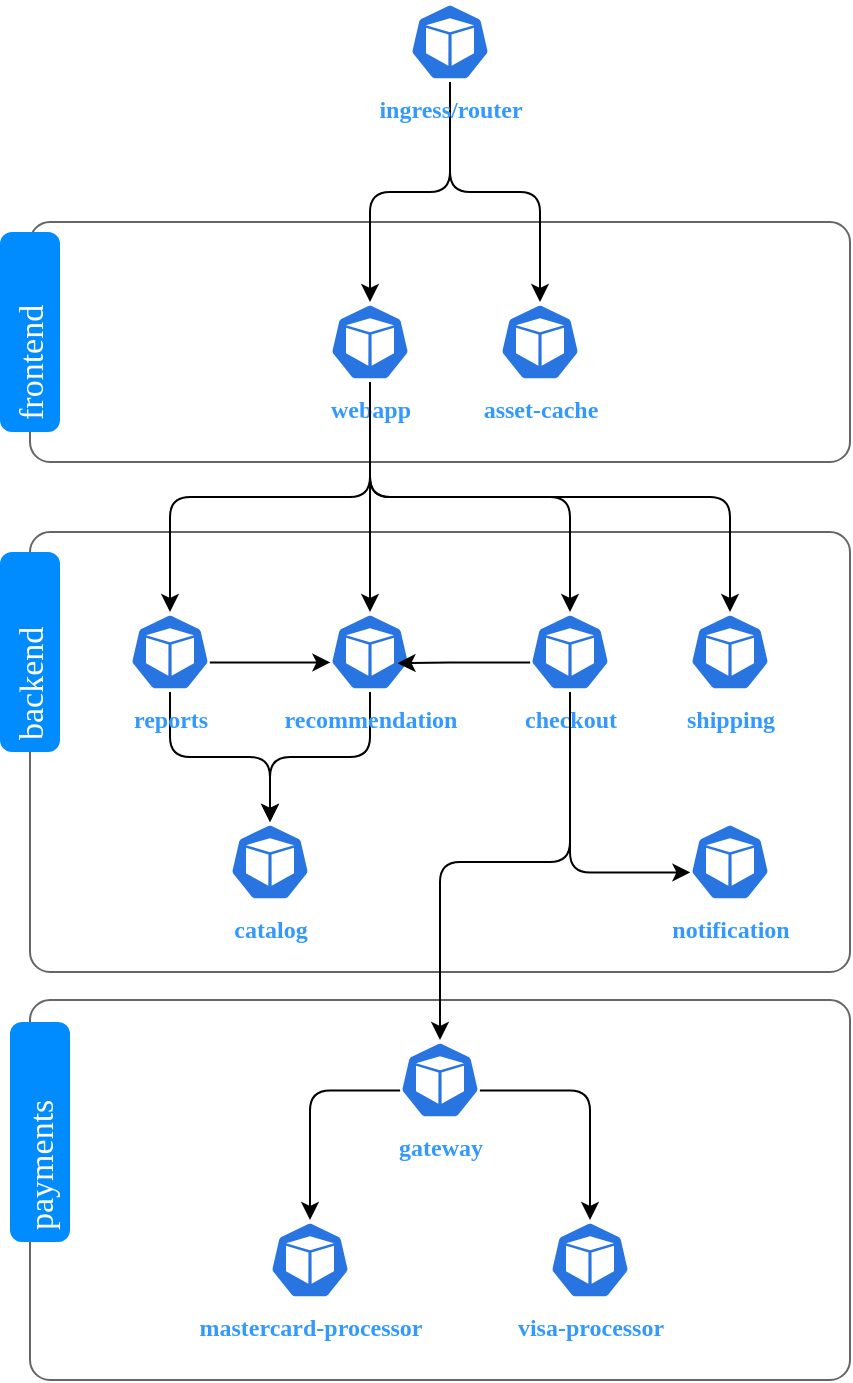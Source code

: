 <mxfile>
    <diagram id="PNkXPBb52pBTVxiZfFSJ" name="Diagram">
        <mxGraphModel dx="1148" dy="827" grid="0" gridSize="10" guides="1" tooltips="1" connect="1" arrows="1" fold="1" page="1" pageScale="1" pageWidth="850" pageHeight="1100" math="0" shadow="0">
            <root>
                <mxCell id="0"/>
                <mxCell id="1" parent="0"/>
                <mxCell id="do2bxZE1qeTSRWN-Dq1h-74" value="" style="shape=mxgraph.mockup.containers.marginRect;rectMarginTop=10;strokeColor=#666666;strokeWidth=1;dashed=0;rounded=1;arcSize=5;recursiveResize=0;fontFamily=Verdana;" vertex="1" parent="1">
                    <mxGeometry x="150" y="220" width="410" height="130" as="geometry"/>
                </mxCell>
                <mxCell id="do2bxZE1qeTSRWN-Dq1h-75" value="frontend" style="shape=rect;strokeColor=none;fillColor=#008cff;strokeWidth=1;dashed=0;rounded=1;arcSize=20;fontColor=#ffffff;fontSize=17;spacing=2;spacingTop=-2;align=left;autosize=1;spacingLeft=4;resizeWidth=0;resizeHeight=0;perimeter=none;fontFamily=Verdana;rotation=-90;" vertex="1" parent="do2bxZE1qeTSRWN-Dq1h-74">
                    <mxGeometry x="-50" y="50" width="100" height="30" as="geometry"/>
                </mxCell>
                <mxCell id="do2bxZE1qeTSRWN-Dq1h-76" value="&lt;font color=&quot;#3399ff&quot; face=&quot;Verdana&quot;&gt;&lt;b&gt;asset-cache&lt;/b&gt;&lt;/font&gt;" style="sketch=0;html=1;dashed=0;whitespace=wrap;fillColor=#2875E2;strokeColor=#ffffff;points=[[0.005,0.63,0],[0.1,0.2,0],[0.9,0.2,0],[0.5,0,0],[0.995,0.63,0],[0.72,0.99,0],[0.5,1,0],[0.28,0.99,0]];verticalLabelPosition=bottom;align=center;verticalAlign=top;shape=mxgraph.kubernetes.icon;prIcon=pod" vertex="1" parent="do2bxZE1qeTSRWN-Dq1h-74">
                    <mxGeometry x="235" y="50" width="40" height="40" as="geometry"/>
                </mxCell>
                <mxCell id="do2bxZE1qeTSRWN-Dq1h-77" value="&lt;font color=&quot;#3399ff&quot; face=&quot;Verdana&quot;&gt;&lt;b&gt;webapp&lt;/b&gt;&lt;/font&gt;" style="sketch=0;html=1;dashed=0;whitespace=wrap;fillColor=#2875E2;strokeColor=#ffffff;points=[[0.005,0.63,0],[0.1,0.2,0],[0.9,0.2,0],[0.5,0,0],[0.995,0.63,0],[0.72,0.99,0],[0.5,1,0],[0.28,0.99,0]];verticalLabelPosition=bottom;align=center;verticalAlign=top;shape=mxgraph.kubernetes.icon;prIcon=pod" vertex="1" parent="do2bxZE1qeTSRWN-Dq1h-74">
                    <mxGeometry x="150" y="50" width="40" height="40" as="geometry"/>
                </mxCell>
                <mxCell id="do2bxZE1qeTSRWN-Dq1h-80" value="" style="shape=mxgraph.mockup.containers.marginRect;rectMarginTop=10;strokeColor=#666666;strokeWidth=1;dashed=0;rounded=1;arcSize=5;recursiveResize=0;fontFamily=Verdana;" vertex="1" parent="1">
                    <mxGeometry x="150" y="375" width="410" height="230" as="geometry"/>
                </mxCell>
                <mxCell id="do2bxZE1qeTSRWN-Dq1h-81" value="backend" style="shape=rect;strokeColor=none;fillColor=#008cff;strokeWidth=1;dashed=0;rounded=1;arcSize=20;fontColor=#ffffff;fontSize=17;spacing=2;spacingTop=-2;align=left;autosize=1;spacingLeft=4;resizeWidth=0;resizeHeight=0;perimeter=none;fontFamily=Verdana;rotation=-90;" vertex="1" parent="do2bxZE1qeTSRWN-Dq1h-80">
                    <mxGeometry x="-50" y="55" width="100" height="30" as="geometry"/>
                </mxCell>
                <mxCell id="do2bxZE1qeTSRWN-Dq1h-92" style="edgeStyle=orthogonalEdgeStyle;html=1;exitX=0.5;exitY=1;exitDx=0;exitDy=0;exitPerimeter=0;entryX=0.5;entryY=0;entryDx=0;entryDy=0;entryPerimeter=0;fontFamily=Verdana;" edge="1" parent="do2bxZE1qeTSRWN-Dq1h-80" source="do2bxZE1qeTSRWN-Dq1h-82" target="do2bxZE1qeTSRWN-Dq1h-90">
                    <mxGeometry relative="1" as="geometry"/>
                </mxCell>
                <mxCell id="do2bxZE1qeTSRWN-Dq1h-82" value="&lt;font color=&quot;#3399ff&quot; face=&quot;Verdana&quot;&gt;&lt;b&gt;recommendation&lt;/b&gt;&lt;/font&gt;" style="sketch=0;html=1;dashed=0;whitespace=wrap;fillColor=#2875E2;strokeColor=#ffffff;points=[[0.005,0.63,0],[0.1,0.2,0],[0.9,0.2,0],[0.5,0,0],[0.995,0.63,0],[0.72,0.99,0],[0.5,1,0],[0.28,0.99,0]];verticalLabelPosition=bottom;align=center;verticalAlign=top;shape=mxgraph.kubernetes.icon;prIcon=pod" vertex="1" parent="do2bxZE1qeTSRWN-Dq1h-80">
                    <mxGeometry x="150" y="50" width="40" height="40" as="geometry"/>
                </mxCell>
                <mxCell id="do2bxZE1qeTSRWN-Dq1h-93" style="edgeStyle=orthogonalEdgeStyle;html=1;exitX=0.5;exitY=1;exitDx=0;exitDy=0;exitPerimeter=0;entryX=0.5;entryY=0;entryDx=0;entryDy=0;entryPerimeter=0;fontFamily=Verdana;" edge="1" parent="do2bxZE1qeTSRWN-Dq1h-80" source="do2bxZE1qeTSRWN-Dq1h-83" target="do2bxZE1qeTSRWN-Dq1h-90">
                    <mxGeometry relative="1" as="geometry"/>
                </mxCell>
                <mxCell id="do2bxZE1qeTSRWN-Dq1h-94" style="edgeStyle=orthogonalEdgeStyle;html=1;exitX=0.995;exitY=0.63;exitDx=0;exitDy=0;exitPerimeter=0;entryX=0.005;entryY=0.63;entryDx=0;entryDy=0;entryPerimeter=0;fontFamily=Verdana;" edge="1" parent="do2bxZE1qeTSRWN-Dq1h-80" source="do2bxZE1qeTSRWN-Dq1h-83" target="do2bxZE1qeTSRWN-Dq1h-82">
                    <mxGeometry relative="1" as="geometry"/>
                </mxCell>
                <mxCell id="do2bxZE1qeTSRWN-Dq1h-83" value="&lt;font color=&quot;#3399ff&quot; face=&quot;Verdana&quot;&gt;&lt;b style=&quot;&quot;&gt;reports&lt;/b&gt;&lt;/font&gt;" style="sketch=0;html=1;dashed=0;whitespace=wrap;fillColor=#2875E2;strokeColor=#ffffff;points=[[0.005,0.63,0],[0.1,0.2,0],[0.9,0.2,0],[0.5,0,0],[0.995,0.63,0],[0.72,0.99,0],[0.5,1,0],[0.28,0.99,0]];verticalLabelPosition=bottom;align=center;verticalAlign=top;shape=mxgraph.kubernetes.icon;prIcon=pod" vertex="1" parent="do2bxZE1qeTSRWN-Dq1h-80">
                    <mxGeometry x="50" y="50" width="40" height="40" as="geometry"/>
                </mxCell>
                <mxCell id="do2bxZE1qeTSRWN-Dq1h-95" style="edgeStyle=orthogonalEdgeStyle;html=1;exitX=0.005;exitY=0.63;exitDx=0;exitDy=0;exitPerimeter=0;entryX=0.844;entryY=0.64;entryDx=0;entryDy=0;entryPerimeter=0;fontFamily=Verdana;" edge="1" parent="do2bxZE1qeTSRWN-Dq1h-80" source="do2bxZE1qeTSRWN-Dq1h-88" target="do2bxZE1qeTSRWN-Dq1h-82">
                    <mxGeometry relative="1" as="geometry"/>
                </mxCell>
                <mxCell id="hbdXSYhLayIV_QR7Z_-B-36" style="edgeStyle=orthogonalEdgeStyle;html=1;exitX=0.5;exitY=1;exitDx=0;exitDy=0;exitPerimeter=0;entryX=0.005;entryY=0.63;entryDx=0;entryDy=0;entryPerimeter=0;fontFamily=Verdana;fontColor=#3399FF;" edge="1" parent="do2bxZE1qeTSRWN-Dq1h-80" source="do2bxZE1qeTSRWN-Dq1h-88" target="do2bxZE1qeTSRWN-Dq1h-91">
                    <mxGeometry relative="1" as="geometry"/>
                </mxCell>
                <mxCell id="do2bxZE1qeTSRWN-Dq1h-88" value="&lt;font color=&quot;#3399ff&quot; face=&quot;Verdana&quot;&gt;&lt;b&gt;checkout&lt;/b&gt;&lt;/font&gt;" style="sketch=0;html=1;dashed=0;whitespace=wrap;fillColor=#2875E2;strokeColor=#ffffff;points=[[0.005,0.63,0],[0.1,0.2,0],[0.9,0.2,0],[0.5,0,0],[0.995,0.63,0],[0.72,0.99,0],[0.5,1,0],[0.28,0.99,0]];verticalLabelPosition=bottom;align=center;verticalAlign=top;shape=mxgraph.kubernetes.icon;prIcon=pod" vertex="1" parent="do2bxZE1qeTSRWN-Dq1h-80">
                    <mxGeometry x="250" y="50" width="40" height="40" as="geometry"/>
                </mxCell>
                <mxCell id="do2bxZE1qeTSRWN-Dq1h-89" value="&lt;font color=&quot;#3399ff&quot; face=&quot;Verdana&quot;&gt;&lt;b&gt;shipping&lt;/b&gt;&lt;/font&gt;" style="sketch=0;html=1;dashed=0;whitespace=wrap;fillColor=#2875E2;strokeColor=#ffffff;points=[[0.005,0.63,0],[0.1,0.2,0],[0.9,0.2,0],[0.5,0,0],[0.995,0.63,0],[0.72,0.99,0],[0.5,1,0],[0.28,0.99,0]];verticalLabelPosition=bottom;align=center;verticalAlign=top;shape=mxgraph.kubernetes.icon;prIcon=pod" vertex="1" parent="do2bxZE1qeTSRWN-Dq1h-80">
                    <mxGeometry x="330" y="50" width="40" height="40" as="geometry"/>
                </mxCell>
                <mxCell id="do2bxZE1qeTSRWN-Dq1h-90" value="&lt;font color=&quot;#3399ff&quot; face=&quot;Verdana&quot;&gt;&lt;b&gt;catalog&lt;/b&gt;&lt;/font&gt;" style="sketch=0;html=1;dashed=0;whitespace=wrap;fillColor=#2875E2;strokeColor=#ffffff;points=[[0.005,0.63,0],[0.1,0.2,0],[0.9,0.2,0],[0.5,0,0],[0.995,0.63,0],[0.72,0.99,0],[0.5,1,0],[0.28,0.99,0]];verticalLabelPosition=bottom;align=center;verticalAlign=top;shape=mxgraph.kubernetes.icon;prIcon=pod" vertex="1" parent="do2bxZE1qeTSRWN-Dq1h-80">
                    <mxGeometry x="100" y="155" width="40" height="40" as="geometry"/>
                </mxCell>
                <mxCell id="do2bxZE1qeTSRWN-Dq1h-91" value="&lt;font color=&quot;#3399ff&quot; face=&quot;Verdana&quot;&gt;&lt;b&gt;notification&lt;/b&gt;&lt;/font&gt;" style="sketch=0;html=1;dashed=0;whitespace=wrap;fillColor=#2875E2;strokeColor=#ffffff;points=[[0.005,0.63,0],[0.1,0.2,0],[0.9,0.2,0],[0.5,0,0],[0.995,0.63,0],[0.72,0.99,0],[0.5,1,0],[0.28,0.99,0]];verticalLabelPosition=bottom;align=center;verticalAlign=top;shape=mxgraph.kubernetes.icon;prIcon=pod" vertex="1" parent="do2bxZE1qeTSRWN-Dq1h-80">
                    <mxGeometry x="330" y="155" width="40" height="40" as="geometry"/>
                </mxCell>
                <mxCell id="do2bxZE1qeTSRWN-Dq1h-97" value="" style="shape=mxgraph.mockup.containers.marginRect;rectMarginTop=10;strokeColor=#666666;strokeWidth=1;dashed=0;rounded=1;arcSize=5;recursiveResize=0;fontFamily=Verdana;" vertex="1" parent="1">
                    <mxGeometry x="150" y="609" width="410" height="200" as="geometry"/>
                </mxCell>
                <mxCell id="do2bxZE1qeTSRWN-Dq1h-100" value="&lt;font color=&quot;#3399ff&quot; face=&quot;Verdana&quot;&gt;&lt;b&gt;visa-processor&lt;/b&gt;&lt;/font&gt;" style="sketch=0;html=1;dashed=0;whitespace=wrap;fillColor=#2875E2;strokeColor=#ffffff;points=[[0.005,0.63,0],[0.1,0.2,0],[0.9,0.2,0],[0.5,0,0],[0.995,0.63,0],[0.72,0.99,0],[0.5,1,0],[0.28,0.99,0]];verticalLabelPosition=bottom;align=center;verticalAlign=top;shape=mxgraph.kubernetes.icon;prIcon=pod" vertex="1" parent="do2bxZE1qeTSRWN-Dq1h-97">
                    <mxGeometry x="260" y="120" width="40" height="40" as="geometry"/>
                </mxCell>
                <mxCell id="do2bxZE1qeTSRWN-Dq1h-102" style="edgeStyle=orthogonalEdgeStyle;html=1;exitX=0.995;exitY=0.63;exitDx=0;exitDy=0;exitPerimeter=0;entryX=0.5;entryY=0;entryDx=0;entryDy=0;entryPerimeter=0;fontFamily=Verdana;" edge="1" parent="do2bxZE1qeTSRWN-Dq1h-97" source="do2bxZE1qeTSRWN-Dq1h-103" target="do2bxZE1qeTSRWN-Dq1h-100">
                    <mxGeometry relative="1" as="geometry"/>
                </mxCell>
                <mxCell id="do2bxZE1qeTSRWN-Dq1h-110" style="edgeStyle=orthogonalEdgeStyle;html=1;exitX=0.005;exitY=0.63;exitDx=0;exitDy=0;exitPerimeter=0;entryX=0.5;entryY=0;entryDx=0;entryDy=0;entryPerimeter=0;fontFamily=Verdana;" edge="1" parent="do2bxZE1qeTSRWN-Dq1h-97" source="do2bxZE1qeTSRWN-Dq1h-103" target="do2bxZE1qeTSRWN-Dq1h-106">
                    <mxGeometry relative="1" as="geometry"/>
                </mxCell>
                <mxCell id="do2bxZE1qeTSRWN-Dq1h-103" value="&lt;font color=&quot;#3399ff&quot; face=&quot;Verdana&quot;&gt;&lt;b&gt;gateway&lt;/b&gt;&lt;/font&gt;" style="sketch=0;html=1;dashed=0;whitespace=wrap;fillColor=#2875E2;strokeColor=#ffffff;points=[[0.005,0.63,0],[0.1,0.2,0],[0.9,0.2,0],[0.5,0,0],[0.995,0.63,0],[0.72,0.99,0],[0.5,1,0],[0.28,0.99,0]];verticalLabelPosition=bottom;align=center;verticalAlign=top;shape=mxgraph.kubernetes.icon;prIcon=pod" vertex="1" parent="do2bxZE1qeTSRWN-Dq1h-97">
                    <mxGeometry x="185" y="30" width="40" height="40" as="geometry"/>
                </mxCell>
                <mxCell id="do2bxZE1qeTSRWN-Dq1h-106" value="&lt;font color=&quot;#3399ff&quot; face=&quot;Verdana&quot;&gt;&lt;b&gt;mastercard-processor&lt;/b&gt;&lt;/font&gt;" style="sketch=0;html=1;dashed=0;whitespace=wrap;fillColor=#2875E2;strokeColor=#ffffff;points=[[0.005,0.63,0],[0.1,0.2,0],[0.9,0.2,0],[0.5,0,0],[0.995,0.63,0],[0.72,0.99,0],[0.5,1,0],[0.28,0.99,0]];verticalLabelPosition=bottom;align=center;verticalAlign=top;shape=mxgraph.kubernetes.icon;prIcon=pod" vertex="1" parent="do2bxZE1qeTSRWN-Dq1h-97">
                    <mxGeometry x="120" y="120" width="40" height="40" as="geometry"/>
                </mxCell>
                <mxCell id="do2bxZE1qeTSRWN-Dq1h-98" value="payments" style="shape=rect;strokeColor=none;fillColor=#008cff;strokeWidth=1;dashed=0;rounded=1;arcSize=20;fontColor=#ffffff;fontSize=17;spacing=2;spacingTop=-2;align=left;autosize=1;spacingLeft=4;resizeWidth=0;resizeHeight=0;perimeter=none;fontFamily=Verdana;rotation=-90;" vertex="1" parent="do2bxZE1qeTSRWN-Dq1h-97">
                    <mxGeometry x="-50" y="61" width="110" height="30" as="geometry"/>
                </mxCell>
                <mxCell id="do2bxZE1qeTSRWN-Dq1h-111" style="edgeStyle=orthogonalEdgeStyle;html=1;exitX=0.5;exitY=1;exitDx=0;exitDy=0;exitPerimeter=0;entryX=0.5;entryY=0;entryDx=0;entryDy=0;entryPerimeter=0;fontFamily=Verdana;" edge="1" parent="1" source="do2bxZE1qeTSRWN-Dq1h-88" target="do2bxZE1qeTSRWN-Dq1h-103">
                    <mxGeometry relative="1" as="geometry">
                        <Array as="points">
                            <mxPoint x="420" y="550"/>
                            <mxPoint x="355" y="550"/>
                        </Array>
                    </mxGeometry>
                </mxCell>
                <mxCell id="30" style="edgeStyle=orthogonalEdgeStyle;html=1;exitX=0.5;exitY=1;exitDx=0;exitDy=0;entryX=0.5;entryY=0;entryDx=0;entryDy=0;exitPerimeter=0;entryPerimeter=0;" parent="1" source="do2bxZE1qeTSRWN-Dq1h-77" target="do2bxZE1qeTSRWN-Dq1h-83" edge="1">
                    <mxGeometry relative="1" as="geometry">
                        <mxPoint x="330" y="220" as="sourcePoint"/>
                        <mxPoint x="173.396" y="378.571" as="targetPoint"/>
                    </mxGeometry>
                </mxCell>
                <mxCell id="31" style="edgeStyle=orthogonalEdgeStyle;html=1;exitX=0.5;exitY=1;exitDx=0;exitDy=0;exitPerimeter=0;entryX=0.5;entryY=0;entryDx=0;entryDy=0;entryPerimeter=0;" parent="1" source="do2bxZE1qeTSRWN-Dq1h-77" target="do2bxZE1qeTSRWN-Dq1h-88" edge="1">
                    <mxGeometry relative="1" as="geometry">
                        <mxPoint x="330" y="220" as="sourcePoint"/>
                        <mxPoint x="428.5" y="378.571" as="targetPoint"/>
                    </mxGeometry>
                </mxCell>
                <mxCell id="32" style="edgeStyle=orthogonalEdgeStyle;html=1;exitX=0.5;exitY=1;exitDx=0;exitDy=0;entryX=0.5;entryY=0;entryDx=0;entryDy=0;exitPerimeter=0;entryPerimeter=0;" parent="1" source="do2bxZE1qeTSRWN-Dq1h-77" target="do2bxZE1qeTSRWN-Dq1h-89" edge="1">
                    <mxGeometry relative="1" as="geometry">
                        <mxPoint x="330" y="220" as="sourcePoint"/>
                        <mxPoint x="541.321" y="378.571" as="targetPoint"/>
                    </mxGeometry>
                </mxCell>
                <mxCell id="33" style="edgeStyle=orthogonalEdgeStyle;html=1;exitX=0.5;exitY=1;exitDx=0;exitDy=0;exitPerimeter=0;entryX=0.5;entryY=0;entryDx=0;entryDy=0;entryPerimeter=0;" parent="1" source="do2bxZE1qeTSRWN-Dq1h-77" target="do2bxZE1qeTSRWN-Dq1h-82" edge="1">
                    <mxGeometry relative="1" as="geometry">
                        <mxPoint x="330" y="220" as="sourcePoint"/>
                        <mxPoint x="301" y="378.571" as="targetPoint"/>
                    </mxGeometry>
                </mxCell>
                <mxCell id="hbdXSYhLayIV_QR7Z_-B-42" style="edgeStyle=orthogonalEdgeStyle;html=1;exitX=0.5;exitY=1;exitDx=0;exitDy=0;exitPerimeter=0;entryX=0.5;entryY=0;entryDx=0;entryDy=0;entryPerimeter=0;fontFamily=Verdana;fontColor=#3399FF;" edge="1" parent="1" source="hbdXSYhLayIV_QR7Z_-B-40" target="do2bxZE1qeTSRWN-Dq1h-77">
                    <mxGeometry relative="1" as="geometry"/>
                </mxCell>
                <mxCell id="hbdXSYhLayIV_QR7Z_-B-43" style="edgeStyle=orthogonalEdgeStyle;html=1;exitX=0.5;exitY=1;exitDx=0;exitDy=0;exitPerimeter=0;entryX=0.5;entryY=0;entryDx=0;entryDy=0;entryPerimeter=0;fontFamily=Verdana;fontColor=#3399FF;" edge="1" parent="1" source="hbdXSYhLayIV_QR7Z_-B-40" target="do2bxZE1qeTSRWN-Dq1h-76">
                    <mxGeometry relative="1" as="geometry"/>
                </mxCell>
                <mxCell id="hbdXSYhLayIV_QR7Z_-B-40" value="&lt;font color=&quot;#3399ff&quot; face=&quot;Verdana&quot;&gt;&lt;b&gt;ingress/router&lt;br&gt;&lt;br&gt;&lt;/b&gt;&lt;/font&gt;" style="sketch=0;html=1;dashed=0;whitespace=wrap;fillColor=#2875E2;strokeColor=#ffffff;points=[[0.005,0.63,0],[0.1,0.2,0],[0.9,0.2,0],[0.5,0,0],[0.995,0.63,0],[0.72,0.99,0],[0.5,1,0],[0.28,0.99,0]];verticalLabelPosition=bottom;align=center;verticalAlign=top;shape=mxgraph.kubernetes.icon;prIcon=pod" vertex="1" parent="1">
                    <mxGeometry x="340" y="120" width="40" height="40" as="geometry"/>
                </mxCell>
            </root>
        </mxGraphModel>
    </diagram>
    <diagram name="Attack" id="49juMJdaohY4jYYxixB_">
        <mxGraphModel dx="1148" dy="827" grid="0" gridSize="10" guides="1" tooltips="1" connect="1" arrows="1" fold="1" page="1" pageScale="1" pageWidth="850" pageHeight="1100" math="0" shadow="0">
            <root>
                <mxCell id="VF3BPQyn1zfr3TQ6PGoT-0"/>
                <mxCell id="VF3BPQyn1zfr3TQ6PGoT-1" parent="VF3BPQyn1zfr3TQ6PGoT-0"/>
                <mxCell id="VF3BPQyn1zfr3TQ6PGoT-2" value="" style="shape=mxgraph.mockup.containers.marginRect;rectMarginTop=10;strokeColor=#666666;strokeWidth=1;dashed=0;rounded=1;arcSize=5;recursiveResize=0;fontFamily=Verdana;" vertex="1" parent="VF3BPQyn1zfr3TQ6PGoT-1">
                    <mxGeometry x="150" y="220" width="410" height="130" as="geometry"/>
                </mxCell>
                <mxCell id="VF3BPQyn1zfr3TQ6PGoT-3" value="frontend" style="shape=rect;strokeColor=none;fillColor=#008cff;strokeWidth=1;dashed=0;rounded=1;arcSize=20;fontColor=#ffffff;fontSize=17;spacing=2;spacingTop=-2;align=left;autosize=1;spacingLeft=4;resizeWidth=0;resizeHeight=0;perimeter=none;fontFamily=Verdana;rotation=-90;" vertex="1" parent="VF3BPQyn1zfr3TQ6PGoT-2">
                    <mxGeometry x="-50" y="50" width="100" height="30" as="geometry"/>
                </mxCell>
                <mxCell id="VF3BPQyn1zfr3TQ6PGoT-4" value="&lt;font color=&quot;#3399ff&quot; face=&quot;Verdana&quot;&gt;&lt;b&gt;asset-cache&lt;/b&gt;&lt;/font&gt;" style="sketch=0;html=1;dashed=0;whitespace=wrap;fillColor=#2875E2;strokeColor=#ffffff;points=[[0.005,0.63,0],[0.1,0.2,0],[0.9,0.2,0],[0.5,0,0],[0.995,0.63,0],[0.72,0.99,0],[0.5,1,0],[0.28,0.99,0]];verticalLabelPosition=bottom;align=center;verticalAlign=top;shape=mxgraph.kubernetes.icon;prIcon=pod" vertex="1" parent="VF3BPQyn1zfr3TQ6PGoT-2">
                    <mxGeometry x="235" y="50" width="40" height="40" as="geometry"/>
                </mxCell>
                <mxCell id="VF3BPQyn1zfr3TQ6PGoT-5" value="&lt;font color=&quot;#3399ff&quot; face=&quot;Verdana&quot;&gt;&lt;b&gt;webapp&lt;/b&gt;&lt;/font&gt;" style="sketch=0;html=1;dashed=0;whitespace=wrap;fillColor=#2875E2;strokeColor=#ffffff;points=[[0.005,0.63,0],[0.1,0.2,0],[0.9,0.2,0],[0.5,0,0],[0.995,0.63,0],[0.72,0.99,0],[0.5,1,0],[0.28,0.99,0]];verticalLabelPosition=bottom;align=center;verticalAlign=top;shape=mxgraph.kubernetes.icon;prIcon=pod" vertex="1" parent="VF3BPQyn1zfr3TQ6PGoT-2">
                    <mxGeometry x="150" y="50" width="40" height="40" as="geometry"/>
                </mxCell>
                <mxCell id="VF3BPQyn1zfr3TQ6PGoT-6" value="" style="shape=mxgraph.mockup.containers.marginRect;rectMarginTop=10;strokeColor=#666666;strokeWidth=1;dashed=0;rounded=1;arcSize=5;recursiveResize=0;fontFamily=Verdana;" vertex="1" parent="VF3BPQyn1zfr3TQ6PGoT-1">
                    <mxGeometry x="150" y="375" width="410" height="230" as="geometry"/>
                </mxCell>
                <mxCell id="VF3BPQyn1zfr3TQ6PGoT-7" value="backend" style="shape=rect;strokeColor=none;fillColor=#008cff;strokeWidth=1;dashed=0;rounded=1;arcSize=20;fontColor=#ffffff;fontSize=17;spacing=2;spacingTop=-2;align=left;autosize=1;spacingLeft=4;resizeWidth=0;resizeHeight=0;perimeter=none;fontFamily=Verdana;rotation=-90;" vertex="1" parent="VF3BPQyn1zfr3TQ6PGoT-6">
                    <mxGeometry x="-50" y="55" width="100" height="30" as="geometry"/>
                </mxCell>
                <mxCell id="VF3BPQyn1zfr3TQ6PGoT-8" style="edgeStyle=orthogonalEdgeStyle;html=1;exitX=0.5;exitY=1;exitDx=0;exitDy=0;exitPerimeter=0;entryX=0.5;entryY=0;entryDx=0;entryDy=0;entryPerimeter=0;fontFamily=Verdana;" edge="1" parent="VF3BPQyn1zfr3TQ6PGoT-6" source="VF3BPQyn1zfr3TQ6PGoT-9" target="VF3BPQyn1zfr3TQ6PGoT-17">
                    <mxGeometry relative="1" as="geometry"/>
                </mxCell>
                <mxCell id="VF3BPQyn1zfr3TQ6PGoT-9" value="&lt;font color=&quot;#3399ff&quot; face=&quot;Verdana&quot;&gt;&lt;b&gt;recommendation&lt;/b&gt;&lt;/font&gt;" style="sketch=0;html=1;dashed=0;whitespace=wrap;fillColor=#2875E2;strokeColor=#ffffff;points=[[0.005,0.63,0],[0.1,0.2,0],[0.9,0.2,0],[0.5,0,0],[0.995,0.63,0],[0.72,0.99,0],[0.5,1,0],[0.28,0.99,0]];verticalLabelPosition=bottom;align=center;verticalAlign=top;shape=mxgraph.kubernetes.icon;prIcon=pod" vertex="1" parent="VF3BPQyn1zfr3TQ6PGoT-6">
                    <mxGeometry x="150" y="50" width="40" height="40" as="geometry"/>
                </mxCell>
                <mxCell id="VF3BPQyn1zfr3TQ6PGoT-10" style="edgeStyle=orthogonalEdgeStyle;html=1;exitX=0.5;exitY=1;exitDx=0;exitDy=0;exitPerimeter=0;entryX=0.5;entryY=0;entryDx=0;entryDy=0;entryPerimeter=0;fontFamily=Verdana;" edge="1" parent="VF3BPQyn1zfr3TQ6PGoT-6" source="VF3BPQyn1zfr3TQ6PGoT-12" target="VF3BPQyn1zfr3TQ6PGoT-17">
                    <mxGeometry relative="1" as="geometry"/>
                </mxCell>
                <mxCell id="VF3BPQyn1zfr3TQ6PGoT-11" style="edgeStyle=orthogonalEdgeStyle;html=1;exitX=0.995;exitY=0.63;exitDx=0;exitDy=0;exitPerimeter=0;entryX=0.005;entryY=0.63;entryDx=0;entryDy=0;entryPerimeter=0;fontFamily=Verdana;" edge="1" parent="VF3BPQyn1zfr3TQ6PGoT-6" source="VF3BPQyn1zfr3TQ6PGoT-12" target="VF3BPQyn1zfr3TQ6PGoT-9">
                    <mxGeometry relative="1" as="geometry"/>
                </mxCell>
                <mxCell id="VF3BPQyn1zfr3TQ6PGoT-12" value="&lt;font color=&quot;#3399ff&quot; face=&quot;Verdana&quot;&gt;&lt;b style=&quot;&quot;&gt;reports&lt;/b&gt;&lt;/font&gt;" style="sketch=0;html=1;dashed=0;whitespace=wrap;fillColor=#2875E2;strokeColor=#ffffff;points=[[0.005,0.63,0],[0.1,0.2,0],[0.9,0.2,0],[0.5,0,0],[0.995,0.63,0],[0.72,0.99,0],[0.5,1,0],[0.28,0.99,0]];verticalLabelPosition=bottom;align=center;verticalAlign=top;shape=mxgraph.kubernetes.icon;prIcon=pod" vertex="1" parent="VF3BPQyn1zfr3TQ6PGoT-6">
                    <mxGeometry x="50" y="50" width="40" height="40" as="geometry"/>
                </mxCell>
                <mxCell id="VF3BPQyn1zfr3TQ6PGoT-13" style="edgeStyle=orthogonalEdgeStyle;html=1;exitX=0.005;exitY=0.63;exitDx=0;exitDy=0;exitPerimeter=0;entryX=0.844;entryY=0.64;entryDx=0;entryDy=0;entryPerimeter=0;fontFamily=Verdana;" edge="1" parent="VF3BPQyn1zfr3TQ6PGoT-6" source="VF3BPQyn1zfr3TQ6PGoT-15" target="VF3BPQyn1zfr3TQ6PGoT-9">
                    <mxGeometry relative="1" as="geometry"/>
                </mxCell>
                <mxCell id="VF3BPQyn1zfr3TQ6PGoT-14" style="edgeStyle=orthogonalEdgeStyle;html=1;exitX=0.5;exitY=1;exitDx=0;exitDy=0;exitPerimeter=0;entryX=0.005;entryY=0.63;entryDx=0;entryDy=0;entryPerimeter=0;fontFamily=Verdana;fontColor=#3399FF;" edge="1" parent="VF3BPQyn1zfr3TQ6PGoT-6" source="VF3BPQyn1zfr3TQ6PGoT-15" target="VF3BPQyn1zfr3TQ6PGoT-18">
                    <mxGeometry relative="1" as="geometry"/>
                </mxCell>
                <mxCell id="VF3BPQyn1zfr3TQ6PGoT-15" value="&lt;font color=&quot;#3399ff&quot; face=&quot;Verdana&quot;&gt;&lt;b&gt;checkout&lt;/b&gt;&lt;/font&gt;" style="sketch=0;html=1;dashed=0;whitespace=wrap;fillColor=#2875E2;strokeColor=#ffffff;points=[[0.005,0.63,0],[0.1,0.2,0],[0.9,0.2,0],[0.5,0,0],[0.995,0.63,0],[0.72,0.99,0],[0.5,1,0],[0.28,0.99,0]];verticalLabelPosition=bottom;align=center;verticalAlign=top;shape=mxgraph.kubernetes.icon;prIcon=pod" vertex="1" parent="VF3BPQyn1zfr3TQ6PGoT-6">
                    <mxGeometry x="250" y="50" width="40" height="40" as="geometry"/>
                </mxCell>
                <mxCell id="VF3BPQyn1zfr3TQ6PGoT-16" value="&lt;font color=&quot;#3399ff&quot; face=&quot;Verdana&quot;&gt;&lt;b&gt;shipping&lt;/b&gt;&lt;/font&gt;" style="sketch=0;html=1;dashed=0;whitespace=wrap;fillColor=#2875E2;strokeColor=#ffffff;points=[[0.005,0.63,0],[0.1,0.2,0],[0.9,0.2,0],[0.5,0,0],[0.995,0.63,0],[0.72,0.99,0],[0.5,1,0],[0.28,0.99,0]];verticalLabelPosition=bottom;align=center;verticalAlign=top;shape=mxgraph.kubernetes.icon;prIcon=pod" vertex="1" parent="VF3BPQyn1zfr3TQ6PGoT-6">
                    <mxGeometry x="330" y="50" width="40" height="40" as="geometry"/>
                </mxCell>
                <mxCell id="VF3BPQyn1zfr3TQ6PGoT-17" value="&lt;font color=&quot;#3399ff&quot; face=&quot;Verdana&quot;&gt;&lt;b&gt;catalog&lt;/b&gt;&lt;/font&gt;" style="sketch=0;html=1;dashed=0;whitespace=wrap;fillColor=#2875E2;strokeColor=#ffffff;points=[[0.005,0.63,0],[0.1,0.2,0],[0.9,0.2,0],[0.5,0,0],[0.995,0.63,0],[0.72,0.99,0],[0.5,1,0],[0.28,0.99,0]];verticalLabelPosition=bottom;align=center;verticalAlign=top;shape=mxgraph.kubernetes.icon;prIcon=pod" vertex="1" parent="VF3BPQyn1zfr3TQ6PGoT-6">
                    <mxGeometry x="100" y="155" width="40" height="40" as="geometry"/>
                </mxCell>
                <mxCell id="VF3BPQyn1zfr3TQ6PGoT-18" value="&lt;font color=&quot;#3399ff&quot; face=&quot;Verdana&quot;&gt;&lt;b&gt;notification&lt;/b&gt;&lt;/font&gt;" style="sketch=0;html=1;dashed=0;whitespace=wrap;fillColor=#2875E2;strokeColor=#ffffff;points=[[0.005,0.63,0],[0.1,0.2,0],[0.9,0.2,0],[0.5,0,0],[0.995,0.63,0],[0.72,0.99,0],[0.5,1,0],[0.28,0.99,0]];verticalLabelPosition=bottom;align=center;verticalAlign=top;shape=mxgraph.kubernetes.icon;prIcon=pod" vertex="1" parent="VF3BPQyn1zfr3TQ6PGoT-6">
                    <mxGeometry x="330" y="155" width="40" height="40" as="geometry"/>
                </mxCell>
                <mxCell id="VF3BPQyn1zfr3TQ6PGoT-19" value="" style="shape=mxgraph.mockup.containers.marginRect;rectMarginTop=10;strokeColor=#666666;strokeWidth=1;dashed=0;rounded=1;arcSize=5;recursiveResize=0;fontFamily=Verdana;" vertex="1" parent="VF3BPQyn1zfr3TQ6PGoT-1">
                    <mxGeometry x="150" y="609" width="410" height="200" as="geometry"/>
                </mxCell>
                <mxCell id="VF3BPQyn1zfr3TQ6PGoT-20" value="&lt;font color=&quot;#3399ff&quot; face=&quot;Verdana&quot;&gt;&lt;b&gt;visa-processor&lt;/b&gt;&lt;/font&gt;" style="sketch=0;html=1;dashed=0;whitespace=wrap;fillColor=#2875E2;strokeColor=#ffffff;points=[[0.005,0.63,0],[0.1,0.2,0],[0.9,0.2,0],[0.5,0,0],[0.995,0.63,0],[0.72,0.99,0],[0.5,1,0],[0.28,0.99,0]];verticalLabelPosition=bottom;align=center;verticalAlign=top;shape=mxgraph.kubernetes.icon;prIcon=pod" vertex="1" parent="VF3BPQyn1zfr3TQ6PGoT-19">
                    <mxGeometry x="260" y="120" width="40" height="40" as="geometry"/>
                </mxCell>
                <mxCell id="VF3BPQyn1zfr3TQ6PGoT-21" style="edgeStyle=orthogonalEdgeStyle;html=1;exitX=0.995;exitY=0.63;exitDx=0;exitDy=0;exitPerimeter=0;entryX=0.5;entryY=0;entryDx=0;entryDy=0;entryPerimeter=0;fontFamily=Verdana;" edge="1" parent="VF3BPQyn1zfr3TQ6PGoT-19" source="VF3BPQyn1zfr3TQ6PGoT-23" target="VF3BPQyn1zfr3TQ6PGoT-20">
                    <mxGeometry relative="1" as="geometry"/>
                </mxCell>
                <mxCell id="VF3BPQyn1zfr3TQ6PGoT-22" style="edgeStyle=orthogonalEdgeStyle;html=1;exitX=0.005;exitY=0.63;exitDx=0;exitDy=0;exitPerimeter=0;entryX=0.5;entryY=0;entryDx=0;entryDy=0;entryPerimeter=0;fontFamily=Verdana;" edge="1" parent="VF3BPQyn1zfr3TQ6PGoT-19" source="VF3BPQyn1zfr3TQ6PGoT-23" target="VF3BPQyn1zfr3TQ6PGoT-24">
                    <mxGeometry relative="1" as="geometry"/>
                </mxCell>
                <mxCell id="VF3BPQyn1zfr3TQ6PGoT-23" value="&lt;font color=&quot;#3399ff&quot; face=&quot;Verdana&quot;&gt;&lt;b&gt;gateway&lt;/b&gt;&lt;/font&gt;" style="sketch=0;html=1;dashed=0;whitespace=wrap;fillColor=#2875E2;strokeColor=#ffffff;points=[[0.005,0.63,0],[0.1,0.2,0],[0.9,0.2,0],[0.5,0,0],[0.995,0.63,0],[0.72,0.99,0],[0.5,1,0],[0.28,0.99,0]];verticalLabelPosition=bottom;align=center;verticalAlign=top;shape=mxgraph.kubernetes.icon;prIcon=pod" vertex="1" parent="VF3BPQyn1zfr3TQ6PGoT-19">
                    <mxGeometry x="185" y="30" width="40" height="40" as="geometry"/>
                </mxCell>
                <mxCell id="VF3BPQyn1zfr3TQ6PGoT-24" value="&lt;font color=&quot;#3399ff&quot; face=&quot;Verdana&quot;&gt;&lt;b&gt;mastercard-processor&lt;/b&gt;&lt;/font&gt;" style="sketch=0;html=1;dashed=0;whitespace=wrap;fillColor=#2875E2;strokeColor=#ffffff;points=[[0.005,0.63,0],[0.1,0.2,0],[0.9,0.2,0],[0.5,0,0],[0.995,0.63,0],[0.72,0.99,0],[0.5,1,0],[0.28,0.99,0]];verticalLabelPosition=bottom;align=center;verticalAlign=top;shape=mxgraph.kubernetes.icon;prIcon=pod" vertex="1" parent="VF3BPQyn1zfr3TQ6PGoT-19">
                    <mxGeometry x="120" y="120" width="40" height="40" as="geometry"/>
                </mxCell>
                <mxCell id="VF3BPQyn1zfr3TQ6PGoT-25" value="payments" style="shape=rect;strokeColor=none;fillColor=#008cff;strokeWidth=1;dashed=0;rounded=1;arcSize=20;fontColor=#ffffff;fontSize=17;spacing=2;spacingTop=-2;align=left;autosize=1;spacingLeft=4;resizeWidth=0;resizeHeight=0;perimeter=none;fontFamily=Verdana;rotation=-90;" vertex="1" parent="VF3BPQyn1zfr3TQ6PGoT-19">
                    <mxGeometry x="-50" y="61" width="110" height="30" as="geometry"/>
                </mxCell>
                <mxCell id="VF3BPQyn1zfr3TQ6PGoT-26" style="edgeStyle=orthogonalEdgeStyle;html=1;exitX=0.5;exitY=1;exitDx=0;exitDy=0;exitPerimeter=0;entryX=0.5;entryY=0;entryDx=0;entryDy=0;entryPerimeter=0;fontFamily=Verdana;" edge="1" parent="VF3BPQyn1zfr3TQ6PGoT-1" source="VF3BPQyn1zfr3TQ6PGoT-15" target="VF3BPQyn1zfr3TQ6PGoT-23">
                    <mxGeometry relative="1" as="geometry">
                        <Array as="points">
                            <mxPoint x="420" y="550"/>
                            <mxPoint x="355" y="550"/>
                        </Array>
                    </mxGeometry>
                </mxCell>
                <mxCell id="VF3BPQyn1zfr3TQ6PGoT-27" style="edgeStyle=orthogonalEdgeStyle;html=1;exitX=0.5;exitY=1;exitDx=0;exitDy=0;entryX=0.5;entryY=0;entryDx=0;entryDy=0;exitPerimeter=0;entryPerimeter=0;" edge="1" parent="VF3BPQyn1zfr3TQ6PGoT-1" source="VF3BPQyn1zfr3TQ6PGoT-5" target="VF3BPQyn1zfr3TQ6PGoT-12">
                    <mxGeometry relative="1" as="geometry">
                        <mxPoint x="330" y="220" as="sourcePoint"/>
                        <mxPoint x="173.396" y="378.571" as="targetPoint"/>
                    </mxGeometry>
                </mxCell>
                <mxCell id="VF3BPQyn1zfr3TQ6PGoT-28" style="edgeStyle=orthogonalEdgeStyle;html=1;exitX=0.5;exitY=1;exitDx=0;exitDy=0;exitPerimeter=0;entryX=0.5;entryY=0;entryDx=0;entryDy=0;entryPerimeter=0;" edge="1" parent="VF3BPQyn1zfr3TQ6PGoT-1" source="VF3BPQyn1zfr3TQ6PGoT-5" target="VF3BPQyn1zfr3TQ6PGoT-15">
                    <mxGeometry relative="1" as="geometry">
                        <mxPoint x="330" y="220" as="sourcePoint"/>
                        <mxPoint x="428.5" y="378.571" as="targetPoint"/>
                    </mxGeometry>
                </mxCell>
                <mxCell id="VF3BPQyn1zfr3TQ6PGoT-29" style="edgeStyle=orthogonalEdgeStyle;html=1;exitX=0.5;exitY=1;exitDx=0;exitDy=0;entryX=0.5;entryY=0;entryDx=0;entryDy=0;exitPerimeter=0;entryPerimeter=0;" edge="1" parent="VF3BPQyn1zfr3TQ6PGoT-1" source="VF3BPQyn1zfr3TQ6PGoT-5" target="VF3BPQyn1zfr3TQ6PGoT-16">
                    <mxGeometry relative="1" as="geometry">
                        <mxPoint x="330" y="220" as="sourcePoint"/>
                        <mxPoint x="541.321" y="378.571" as="targetPoint"/>
                    </mxGeometry>
                </mxCell>
                <mxCell id="VF3BPQyn1zfr3TQ6PGoT-30" style="edgeStyle=orthogonalEdgeStyle;html=1;exitX=0.5;exitY=1;exitDx=0;exitDy=0;exitPerimeter=0;entryX=0.5;entryY=0;entryDx=0;entryDy=0;entryPerimeter=0;" edge="1" parent="VF3BPQyn1zfr3TQ6PGoT-1" source="VF3BPQyn1zfr3TQ6PGoT-5" target="VF3BPQyn1zfr3TQ6PGoT-9">
                    <mxGeometry relative="1" as="geometry">
                        <mxPoint x="330" y="220" as="sourcePoint"/>
                        <mxPoint x="301" y="378.571" as="targetPoint"/>
                    </mxGeometry>
                </mxCell>
                <mxCell id="VF3BPQyn1zfr3TQ6PGoT-31" style="edgeStyle=orthogonalEdgeStyle;html=1;exitX=0.5;exitY=1;exitDx=0;exitDy=0;exitPerimeter=0;entryX=0.5;entryY=0;entryDx=0;entryDy=0;entryPerimeter=0;fontFamily=Verdana;fontColor=#3399FF;" edge="1" parent="VF3BPQyn1zfr3TQ6PGoT-1" source="VF3BPQyn1zfr3TQ6PGoT-33" target="VF3BPQyn1zfr3TQ6PGoT-5">
                    <mxGeometry relative="1" as="geometry"/>
                </mxCell>
                <mxCell id="VF3BPQyn1zfr3TQ6PGoT-32" style="edgeStyle=orthogonalEdgeStyle;html=1;exitX=0.5;exitY=1;exitDx=0;exitDy=0;exitPerimeter=0;entryX=0.5;entryY=0;entryDx=0;entryDy=0;entryPerimeter=0;fontFamily=Verdana;fontColor=#3399FF;" edge="1" parent="VF3BPQyn1zfr3TQ6PGoT-1" source="VF3BPQyn1zfr3TQ6PGoT-33" target="VF3BPQyn1zfr3TQ6PGoT-4">
                    <mxGeometry relative="1" as="geometry"/>
                </mxCell>
                <mxCell id="mrV39NAooLzD2DeIw2Q7-0" style="edgeStyle=orthogonalEdgeStyle;shape=flexArrow;html=1;exitX=0.995;exitY=0.63;exitDx=0;exitDy=0;exitPerimeter=0;entryX=0.848;entryY=0.546;entryDx=0;entryDy=0;entryPerimeter=0;strokeColor=#FF0000;fontFamily=Verdana;fontColor=#3399FF;fillColor=#FF0000;" edge="1" parent="VF3BPQyn1zfr3TQ6PGoT-1" source="VF3BPQyn1zfr3TQ6PGoT-33" target="VF3BPQyn1zfr3TQ6PGoT-4">
                    <mxGeometry relative="1" as="geometry"/>
                </mxCell>
                <mxCell id="VF3BPQyn1zfr3TQ6PGoT-33" value="&lt;font color=&quot;#3399ff&quot; face=&quot;Verdana&quot;&gt;&lt;b&gt;ingress/router&lt;br&gt;&lt;br&gt;&lt;/b&gt;&lt;/font&gt;" style="sketch=0;html=1;dashed=0;whitespace=wrap;fillColor=#2875E2;strokeColor=#ffffff;points=[[0.005,0.63,0],[0.1,0.2,0],[0.9,0.2,0],[0.5,0,0],[0.995,0.63,0],[0.72,0.99,0],[0.5,1,0],[0.28,0.99,0]];verticalLabelPosition=bottom;align=center;verticalAlign=top;shape=mxgraph.kubernetes.icon;prIcon=pod" vertex="1" parent="VF3BPQyn1zfr3TQ6PGoT-1">
                    <mxGeometry x="340" y="120" width="40" height="40" as="geometry"/>
                </mxCell>
                <mxCell id="T17zDQA2en95hQ1-DiMR-1" style="edgeStyle=orthogonalEdgeStyle;shape=flexArrow;html=1;exitX=0.995;exitY=0.63;exitDx=0;exitDy=0;exitPerimeter=0;entryX=0.995;entryY=0.63;entryDx=0;entryDy=0;entryPerimeter=0;strokeColor=#FF0000;fontFamily=Verdana;fontColor=#3399FF;fillColor=#FF0000;" edge="1" parent="VF3BPQyn1zfr3TQ6PGoT-1" source="VF3BPQyn1zfr3TQ6PGoT-4" target="VF3BPQyn1zfr3TQ6PGoT-20">
                    <mxGeometry relative="1" as="geometry">
                        <Array as="points">
                            <mxPoint x="602" y="295"/>
                            <mxPoint x="602" y="754"/>
                        </Array>
                    </mxGeometry>
                </mxCell>
                <mxCell id="LdEBwuicav3G9Ym2vT9V-1" style="edgeStyle=orthogonalEdgeStyle;shape=flexArrow;html=1;entryX=0.005;entryY=0.63;entryDx=0;entryDy=0;entryPerimeter=0;strokeColor=#FF0000;fontFamily=Verdana;fontColor=#3399FF;fillColor=#FF0000;" edge="1" parent="VF3BPQyn1zfr3TQ6PGoT-1" source="LdEBwuicav3G9Ym2vT9V-0" target="VF3BPQyn1zfr3TQ6PGoT-33">
                    <mxGeometry relative="1" as="geometry"/>
                </mxCell>
                <mxCell id="LdEBwuicav3G9Ym2vT9V-0" value="Attacker" style="verticalLabelPosition=bottom;verticalAlign=top;html=1;shape=mxgraph.basic.smiley" vertex="1" parent="VF3BPQyn1zfr3TQ6PGoT-1">
                    <mxGeometry x="192" y="111" width="73" height="70" as="geometry"/>
                </mxCell>
            </root>
        </mxGraphModel>
    </diagram>
    <diagram name="Attack Flow" id="R1HGDIMWIbJlYiq8APFK">
        <mxGraphModel dx="1148" dy="827" grid="1" gridSize="10" guides="1" tooltips="1" connect="1" arrows="1" fold="1" page="1" pageScale="1" pageWidth="850" pageHeight="1100" math="0" shadow="0">
            <root>
                <mxCell id="Y2r42i9a98TNoYHecdvw-0"/>
                <mxCell id="Y2r42i9a98TNoYHecdvw-1" parent="Y2r42i9a98TNoYHecdvw-0"/>
                <mxCell id="Y2r42i9a98TNoYHecdvw-2" value="" style="group" parent="Y2r42i9a98TNoYHecdvw-1" vertex="1" connectable="0">
                    <mxGeometry x="270" y="150" width="250" height="100" as="geometry"/>
                </mxCell>
                <mxCell id="Y2r42i9a98TNoYHecdvw-3" value="" style="rounded=0;whiteSpace=wrap;html=1;" parent="Y2r42i9a98TNoYHecdvw-2" vertex="1">
                    <mxGeometry width="250" height="100" as="geometry"/>
                </mxCell>
                <mxCell id="Y2r42i9a98TNoYHecdvw-4" value="webapp" style="rounded=0;whiteSpace=wrap;html=1;" parent="Y2r42i9a98TNoYHecdvw-2" vertex="1">
                    <mxGeometry x="10" y="30" width="110" height="55" as="geometry"/>
                </mxCell>
                <mxCell id="Y2r42i9a98TNoYHecdvw-5" value="frontend" style="text;html=1;strokeColor=none;fillColor=none;align=center;verticalAlign=middle;whiteSpace=wrap;rounded=0;" parent="Y2r42i9a98TNoYHecdvw-2" vertex="1">
                    <mxGeometry width="60" height="30" as="geometry"/>
                </mxCell>
                <mxCell id="Y2r42i9a98TNoYHecdvw-6" value="asset-cache" style="rounded=0;whiteSpace=wrap;html=1;" parent="Y2r42i9a98TNoYHecdvw-2" vertex="1">
                    <mxGeometry x="130" y="30" width="110" height="55" as="geometry"/>
                </mxCell>
                <mxCell id="Y2r42i9a98TNoYHecdvw-7" value="" style="group" parent="Y2r42i9a98TNoYHecdvw-1" vertex="1" connectable="0">
                    <mxGeometry x="90" y="350" width="520" height="200" as="geometry"/>
                </mxCell>
                <mxCell id="Y2r42i9a98TNoYHecdvw-8" value="" style="rounded=0;whiteSpace=wrap;html=1;" parent="Y2r42i9a98TNoYHecdvw-7" vertex="1">
                    <mxGeometry width="520" height="200" as="geometry"/>
                </mxCell>
                <mxCell id="Y2r42i9a98TNoYHecdvw-9" value="backend" style="text;html=1;strokeColor=none;fillColor=none;align=center;verticalAlign=middle;whiteSpace=wrap;rounded=0;" parent="Y2r42i9a98TNoYHecdvw-7" vertex="1">
                    <mxGeometry width="58.868" height="28.571" as="geometry"/>
                </mxCell>
                <mxCell id="Y2r42i9a98TNoYHecdvw-10" value="checkout" style="rounded=0;whiteSpace=wrap;html=1;" parent="Y2r42i9a98TNoYHecdvw-7" vertex="1">
                    <mxGeometry x="294.34" y="28.571" width="88.302" height="57.143" as="geometry"/>
                </mxCell>
                <mxCell id="Y2r42i9a98TNoYHecdvw-11" value="recommendation" style="rounded=0;whiteSpace=wrap;html=1;" parent="Y2r42i9a98TNoYHecdvw-7" vertex="1">
                    <mxGeometry x="156.981" y="28.571" width="107.925" height="57.143" as="geometry"/>
                </mxCell>
                <mxCell id="Y2r42i9a98TNoYHecdvw-12" style="edgeStyle=orthogonalEdgeStyle;html=1;exitX=0;exitY=0.5;exitDx=0;exitDy=0;entryX=1;entryY=0.5;entryDx=0;entryDy=0;" parent="Y2r42i9a98TNoYHecdvw-7" source="Y2r42i9a98TNoYHecdvw-10" target="Y2r42i9a98TNoYHecdvw-11" edge="1">
                    <mxGeometry relative="1" as="geometry"/>
                </mxCell>
                <mxCell id="Y2r42i9a98TNoYHecdvw-13" value="catalog" style="rounded=0;whiteSpace=wrap;html=1;" parent="Y2r42i9a98TNoYHecdvw-7" vertex="1">
                    <mxGeometry x="152.075" y="119.048" width="117.736" height="57.143" as="geometry"/>
                </mxCell>
                <mxCell id="Y2r42i9a98TNoYHecdvw-14" style="edgeStyle=none;html=1;exitX=0.5;exitY=1;exitDx=0;exitDy=0;entryX=0.5;entryY=0;entryDx=0;entryDy=0;" parent="Y2r42i9a98TNoYHecdvw-7" source="Y2r42i9a98TNoYHecdvw-11" target="Y2r42i9a98TNoYHecdvw-13" edge="1">
                    <mxGeometry relative="1" as="geometry"/>
                </mxCell>
                <mxCell id="Y2r42i9a98TNoYHecdvw-15" value="notification" style="rounded=0;whiteSpace=wrap;html=1;" parent="Y2r42i9a98TNoYHecdvw-7" vertex="1">
                    <mxGeometry x="392.453" y="119.048" width="117.736" height="57.143" as="geometry"/>
                </mxCell>
                <mxCell id="Y2r42i9a98TNoYHecdvw-16" style="edgeStyle=orthogonalEdgeStyle;html=1;exitX=0.5;exitY=1;exitDx=0;exitDy=0;entryX=0.5;entryY=0;entryDx=0;entryDy=0;" parent="Y2r42i9a98TNoYHecdvw-7" source="Y2r42i9a98TNoYHecdvw-10" target="Y2r42i9a98TNoYHecdvw-15" edge="1">
                    <mxGeometry relative="1" as="geometry"/>
                </mxCell>
                <mxCell id="Y2r42i9a98TNoYHecdvw-17" value="shipping" style="rounded=0;whiteSpace=wrap;html=1;" parent="Y2r42i9a98TNoYHecdvw-7" vertex="1">
                    <mxGeometry x="402.264" y="28.571" width="98.113" height="57.143" as="geometry"/>
                </mxCell>
                <mxCell id="Y2r42i9a98TNoYHecdvw-18" style="edgeStyle=orthogonalEdgeStyle;html=1;exitX=0.5;exitY=1;exitDx=0;exitDy=0;entryX=0;entryY=0.5;entryDx=0;entryDy=0;" parent="Y2r42i9a98TNoYHecdvw-7" source="Y2r42i9a98TNoYHecdvw-20" target="Y2r42i9a98TNoYHecdvw-13" edge="1">
                    <mxGeometry relative="1" as="geometry"/>
                </mxCell>
                <mxCell id="Y2r42i9a98TNoYHecdvw-19" style="edgeStyle=orthogonalEdgeStyle;html=1;exitX=1;exitY=0.5;exitDx=0;exitDy=0;entryX=0;entryY=0.5;entryDx=0;entryDy=0;" parent="Y2r42i9a98TNoYHecdvw-7" source="Y2r42i9a98TNoYHecdvw-20" target="Y2r42i9a98TNoYHecdvw-11" edge="1">
                    <mxGeometry relative="1" as="geometry"/>
                </mxCell>
                <mxCell id="Y2r42i9a98TNoYHecdvw-20" value="reports" style="rounded=0;whiteSpace=wrap;html=1;" parent="Y2r42i9a98TNoYHecdvw-7" vertex="1">
                    <mxGeometry x="39.245" y="28.571" width="88.302" height="57.143" as="geometry"/>
                </mxCell>
                <mxCell id="Y2r42i9a98TNoYHecdvw-21" value="" style="group" parent="Y2r42i9a98TNoYHecdvw-1" vertex="1" connectable="0">
                    <mxGeometry x="185" y="580" width="330" height="200" as="geometry"/>
                </mxCell>
                <mxCell id="Y2r42i9a98TNoYHecdvw-22" value="" style="rounded=0;whiteSpace=wrap;html=1;" parent="Y2r42i9a98TNoYHecdvw-21" vertex="1">
                    <mxGeometry width="330" height="200" as="geometry"/>
                </mxCell>
                <mxCell id="Y2r42i9a98TNoYHecdvw-23" value="payments" style="text;html=1;strokeColor=none;fillColor=none;align=center;verticalAlign=middle;whiteSpace=wrap;rounded=0;" parent="Y2r42i9a98TNoYHecdvw-21" vertex="1">
                    <mxGeometry width="60" height="30" as="geometry"/>
                </mxCell>
                <mxCell id="Y2r42i9a98TNoYHecdvw-24" value="gateway" style="rounded=0;whiteSpace=wrap;html=1;" parent="Y2r42i9a98TNoYHecdvw-21" vertex="1">
                    <mxGeometry x="100" y="20" width="120" height="60" as="geometry"/>
                </mxCell>
                <mxCell id="Y2r42i9a98TNoYHecdvw-25" value="visa-processor" style="rounded=0;whiteSpace=wrap;html=1;" parent="Y2r42i9a98TNoYHecdvw-21" vertex="1">
                    <mxGeometry x="20" y="130" width="120" height="60" as="geometry"/>
                </mxCell>
                <mxCell id="Y2r42i9a98TNoYHecdvw-26" style="edgeStyle=orthogonalEdgeStyle;html=1;exitX=0.5;exitY=1;exitDx=0;exitDy=0;entryX=0.5;entryY=0;entryDx=0;entryDy=0;" parent="Y2r42i9a98TNoYHecdvw-21" source="Y2r42i9a98TNoYHecdvw-24" target="Y2r42i9a98TNoYHecdvw-25" edge="1">
                    <mxGeometry relative="1" as="geometry"/>
                </mxCell>
                <mxCell id="Y2r42i9a98TNoYHecdvw-27" value="master-card-processor" style="rounded=0;whiteSpace=wrap;html=1;" parent="Y2r42i9a98TNoYHecdvw-21" vertex="1">
                    <mxGeometry x="170" y="130" width="140" height="60" as="geometry"/>
                </mxCell>
                <mxCell id="Y2r42i9a98TNoYHecdvw-28" style="edgeStyle=orthogonalEdgeStyle;html=1;exitX=0.5;exitY=1;exitDx=0;exitDy=0;entryX=0.5;entryY=0;entryDx=0;entryDy=0;" parent="Y2r42i9a98TNoYHecdvw-21" source="Y2r42i9a98TNoYHecdvw-24" target="Y2r42i9a98TNoYHecdvw-27" edge="1">
                    <mxGeometry relative="1" as="geometry"/>
                </mxCell>
                <mxCell id="Y2r42i9a98TNoYHecdvw-29" style="edgeStyle=orthogonalEdgeStyle;html=1;exitX=0.5;exitY=1;exitDx=0;exitDy=0;entryX=0.5;entryY=0;entryDx=0;entryDy=0;" parent="Y2r42i9a98TNoYHecdvw-1" source="Y2r42i9a98TNoYHecdvw-4" target="Y2r42i9a98TNoYHecdvw-20" edge="1">
                    <mxGeometry relative="1" as="geometry"/>
                </mxCell>
                <mxCell id="Y2r42i9a98TNoYHecdvw-30" style="edgeStyle=orthogonalEdgeStyle;html=1;exitX=0.5;exitY=1;exitDx=0;exitDy=0;" parent="Y2r42i9a98TNoYHecdvw-1" source="Y2r42i9a98TNoYHecdvw-4" target="Y2r42i9a98TNoYHecdvw-10" edge="1">
                    <mxGeometry relative="1" as="geometry"/>
                </mxCell>
                <mxCell id="Y2r42i9a98TNoYHecdvw-31" style="edgeStyle=orthogonalEdgeStyle;html=1;exitX=0.5;exitY=1;exitDx=0;exitDy=0;entryX=0.5;entryY=0;entryDx=0;entryDy=0;" parent="Y2r42i9a98TNoYHecdvw-1" source="Y2r42i9a98TNoYHecdvw-4" target="Y2r42i9a98TNoYHecdvw-17" edge="1">
                    <mxGeometry relative="1" as="geometry"/>
                </mxCell>
                <mxCell id="Y2r42i9a98TNoYHecdvw-32" style="edgeStyle=orthogonalEdgeStyle;html=1;exitX=0.5;exitY=1;exitDx=0;exitDy=0;" parent="Y2r42i9a98TNoYHecdvw-1" source="Y2r42i9a98TNoYHecdvw-4" target="Y2r42i9a98TNoYHecdvw-11" edge="1">
                    <mxGeometry relative="1" as="geometry"/>
                </mxCell>
                <mxCell id="Y2r42i9a98TNoYHecdvw-33" style="edgeStyle=orthogonalEdgeStyle;html=1;exitX=0.5;exitY=1;exitDx=0;exitDy=0;" parent="Y2r42i9a98TNoYHecdvw-1" source="Y2r42i9a98TNoYHecdvw-10" target="Y2r42i9a98TNoYHecdvw-24" edge="1">
                    <mxGeometry relative="1" as="geometry">
                        <Array as="points">
                            <mxPoint x="429" y="560"/>
                            <mxPoint x="345" y="560"/>
                        </Array>
                    </mxGeometry>
                </mxCell>
                <mxCell id="Y2r42i9a98TNoYHecdvw-34" style="edgeStyle=orthogonalEdgeStyle;html=1;exitX=0.55;exitY=0.95;exitDx=0;exitDy=0;exitPerimeter=0;entryX=0.5;entryY=0;entryDx=0;entryDy=0;" parent="Y2r42i9a98TNoYHecdvw-1" source="Y2r42i9a98TNoYHecdvw-36" target="Y2r42i9a98TNoYHecdvw-4" edge="1">
                    <mxGeometry relative="1" as="geometry"/>
                </mxCell>
                <mxCell id="Y2r42i9a98TNoYHecdvw-35" style="edgeStyle=orthogonalEdgeStyle;html=1;exitX=0.55;exitY=0.95;exitDx=0;exitDy=0;exitPerimeter=0;entryX=0.5;entryY=0;entryDx=0;entryDy=0;" parent="Y2r42i9a98TNoYHecdvw-1" source="Y2r42i9a98TNoYHecdvw-36" target="Y2r42i9a98TNoYHecdvw-6" edge="1">
                    <mxGeometry relative="1" as="geometry"/>
                </mxCell>
                <mxCell id="M1m0rhFVpOU0Fph0Ouno-6" style="edgeStyle=orthogonalEdgeStyle;html=1;exitX=0.875;exitY=0.5;exitDx=0;exitDy=0;exitPerimeter=0;entryX=0.75;entryY=0;entryDx=0;entryDy=0;fillColor=#FF3333;strokeColor=#FF0000;shape=flexArrow;" parent="Y2r42i9a98TNoYHecdvw-1" source="Y2r42i9a98TNoYHecdvw-36" target="Y2r42i9a98TNoYHecdvw-6" edge="1">
                    <mxGeometry relative="1" as="geometry">
                        <Array as="points">
                            <mxPoint x="483" y="50"/>
                            <mxPoint x="483" y="74"/>
                        </Array>
                    </mxGeometry>
                </mxCell>
                <mxCell id="Y2r42i9a98TNoYHecdvw-36" value="Ingress/Route" style="ellipse;shape=cloud;whiteSpace=wrap;html=1;" parent="Y2r42i9a98TNoYHecdvw-1" vertex="1">
                    <mxGeometry x="330" y="10" width="120" height="80" as="geometry"/>
                </mxCell>
                <mxCell id="M1m0rhFVpOU0Fph0Ouno-8" style="edgeStyle=none;shape=flexArrow;html=1;exitX=1;exitY=0.5;exitDx=0;exitDy=0;exitPerimeter=0;entryX=0.16;entryY=0.55;entryDx=0;entryDy=0;entryPerimeter=0;strokeColor=#FF3333;fillColor=#FF0000;" parent="Y2r42i9a98TNoYHecdvw-1" source="M1m0rhFVpOU0Fph0Ouno-0" target="Y2r42i9a98TNoYHecdvw-36" edge="1">
                    <mxGeometry relative="1" as="geometry"/>
                </mxCell>
                <mxCell id="M1m0rhFVpOU0Fph0Ouno-0" value="Attacker" style="verticalLabelPosition=bottom;verticalAlign=top;html=1;shape=mxgraph.basic.smiley" parent="Y2r42i9a98TNoYHecdvw-1" vertex="1">
                    <mxGeometry x="120" y="20" width="80" height="70" as="geometry"/>
                </mxCell>
                <mxCell id="M1m0rhFVpOU0Fph0Ouno-7" style="edgeStyle=orthogonalEdgeStyle;html=1;exitX=1;exitY=0.5;exitDx=0;exitDy=0;entryX=0.5;entryY=1;entryDx=0;entryDy=0;strokeColor=#FF3333;shape=flexArrow;fillColor=#FF0000;" parent="Y2r42i9a98TNoYHecdvw-1" source="Y2r42i9a98TNoYHecdvw-6" target="Y2r42i9a98TNoYHecdvw-25" edge="1">
                    <mxGeometry relative="1" as="geometry">
                        <Array as="points">
                            <mxPoint x="680" y="208"/>
                            <mxPoint x="680" y="850"/>
                            <mxPoint x="265" y="850"/>
                        </Array>
                    </mxGeometry>
                </mxCell>
                <mxCell id="M1m0rhFVpOU0Fph0Ouno-9" value="&lt;h1&gt;Exploit&lt;/h1&gt;&lt;div&gt;&lt;b&gt;asset-cache&lt;/b&gt; running a old apache version 2.4.50 and compiled from the source code, it is hard to identify vulnerabilties using static scanners!&amp;nbsp;&lt;/div&gt;&lt;div&gt;&lt;br&gt;&lt;/div&gt;&lt;div&gt;There is no network policies and therefore easy to move around.&amp;nbsp;&lt;/div&gt;&lt;div&gt;&lt;br&gt;&lt;/div&gt;&lt;div&gt;&lt;b&gt;visa-processor&lt;/b&gt; is running a java app&lt;/div&gt;&lt;div&gt;- apache struts&lt;/div&gt;&lt;div&gt;- log4j&lt;/div&gt;&lt;div&gt;- spring4shell&amp;nbsp;&lt;/div&gt;&lt;div&gt;&lt;br&gt;&lt;/div&gt;&lt;div&gt;so pick one :D&lt;/div&gt;&lt;div&gt;&lt;br&gt;&lt;/div&gt;&lt;div&gt;&lt;br&gt;&lt;/div&gt;&lt;div&gt;&lt;b&gt;attack001&lt;/b&gt;.sh will get visa-processor token that is running with admin privileges&amp;nbsp;&lt;/div&gt;&lt;div&gt;&lt;br&gt;&lt;/div&gt;&lt;div&gt;&lt;b&gt;attack002&lt;/b&gt;.sh will kubectl exec into the pod and run bad stuff..&amp;nbsp;&lt;/div&gt;&lt;div&gt;&lt;br&gt;&lt;/div&gt;&lt;div&gt;&lt;b&gt;attack003&lt;/b&gt;.sh will exploit visa-processor and run bad stuff directly.&amp;nbsp;&lt;/div&gt;&lt;div&gt;&lt;br&gt;&lt;/div&gt;&lt;div&gt;&lt;br&gt;&lt;/div&gt;&lt;div&gt;&lt;br&gt;&lt;/div&gt;" style="text;html=1;strokeColor=none;fillColor=none;spacing=5;spacingTop=-20;whiteSpace=wrap;overflow=hidden;rounded=0;" parent="Y2r42i9a98TNoYHecdvw-1" vertex="1">
                    <mxGeometry x="710" y="40" width="240" height="450" as="geometry"/>
                </mxCell>
            </root>
        </mxGraphModel>
    </diagram>
</mxfile>